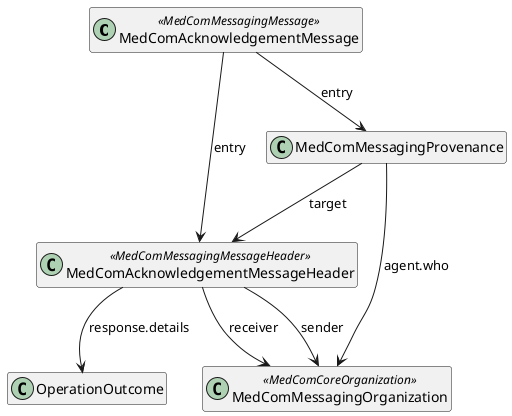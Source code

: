@startuml MedComAcknowledgementMessage

hide empty members

class "MedComAcknowledgementMessage" as message <<MedComMessagingMessage>>
class "MedComAcknowledgementMessageHeader" as messageHeader <<MedComMessagingMessageHeader>>
class "MedComMessagingOrganization" as organization <<MedComCoreOrganization>>
class "MedComMessagingProvenance" as provenance
class "OperationOutcome" as outcome

message --> messageHeader : "entry"
message --> provenance : "entry"
provenance --> messageHeader : "target"
provenance --> organization : "agent.who"

messageHeader --> organization : "sender"
messageHeader --> organization : "receiver"
messageHeader --> outcome : "response.details"
@enduml
